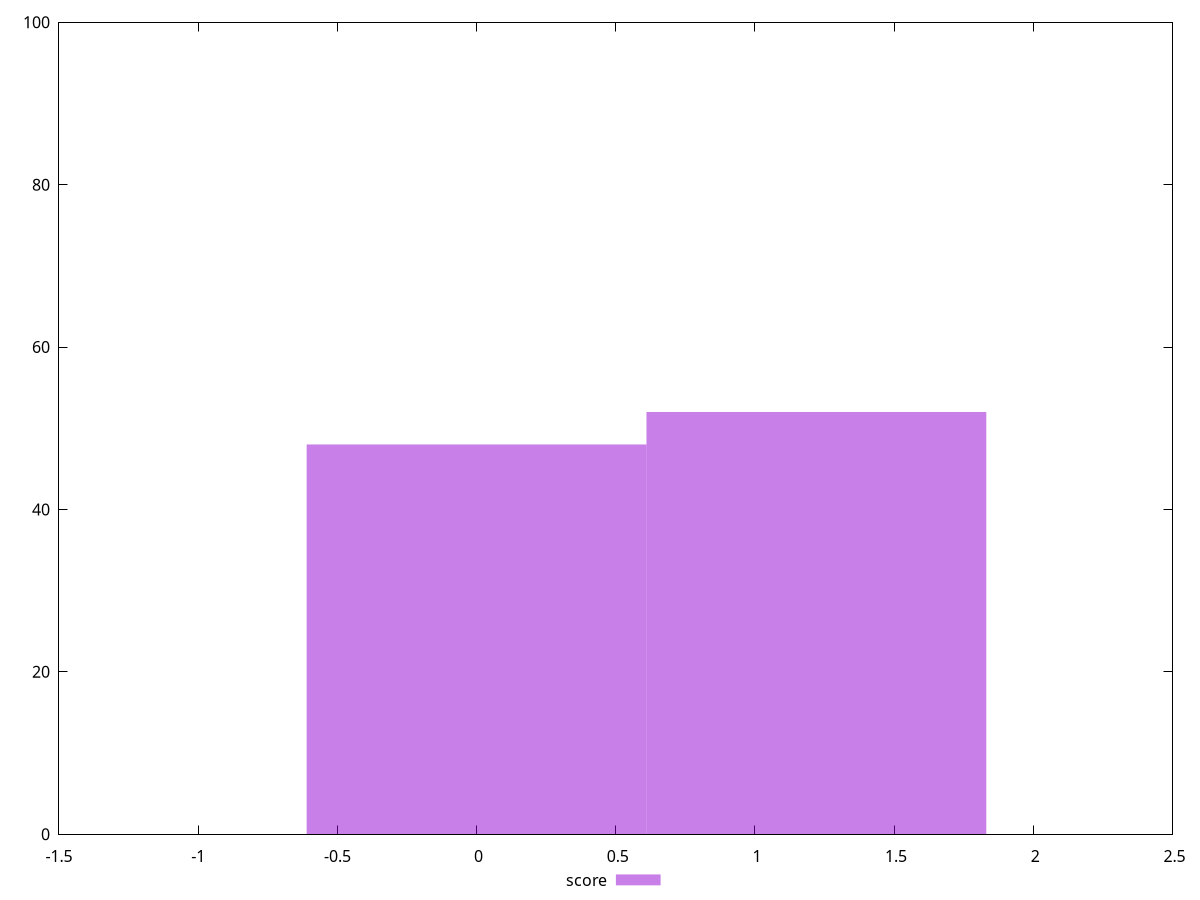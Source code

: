 reset
set terminal svg size 640, 490 enhanced background rgb 'white'
set output "report_00007_2020-12-11T15:55:29.892Z/third-party-summary/samples/pages+cached/score/histogram.svg"

$score <<EOF
0 48
1.2207381530259198 52
EOF

set key outside below
set boxwidth 1.2207381530259198
set yrange [0:100]
set style fill transparent solid 0.5 noborder

plot \
  $score title "score" with boxes, \


reset